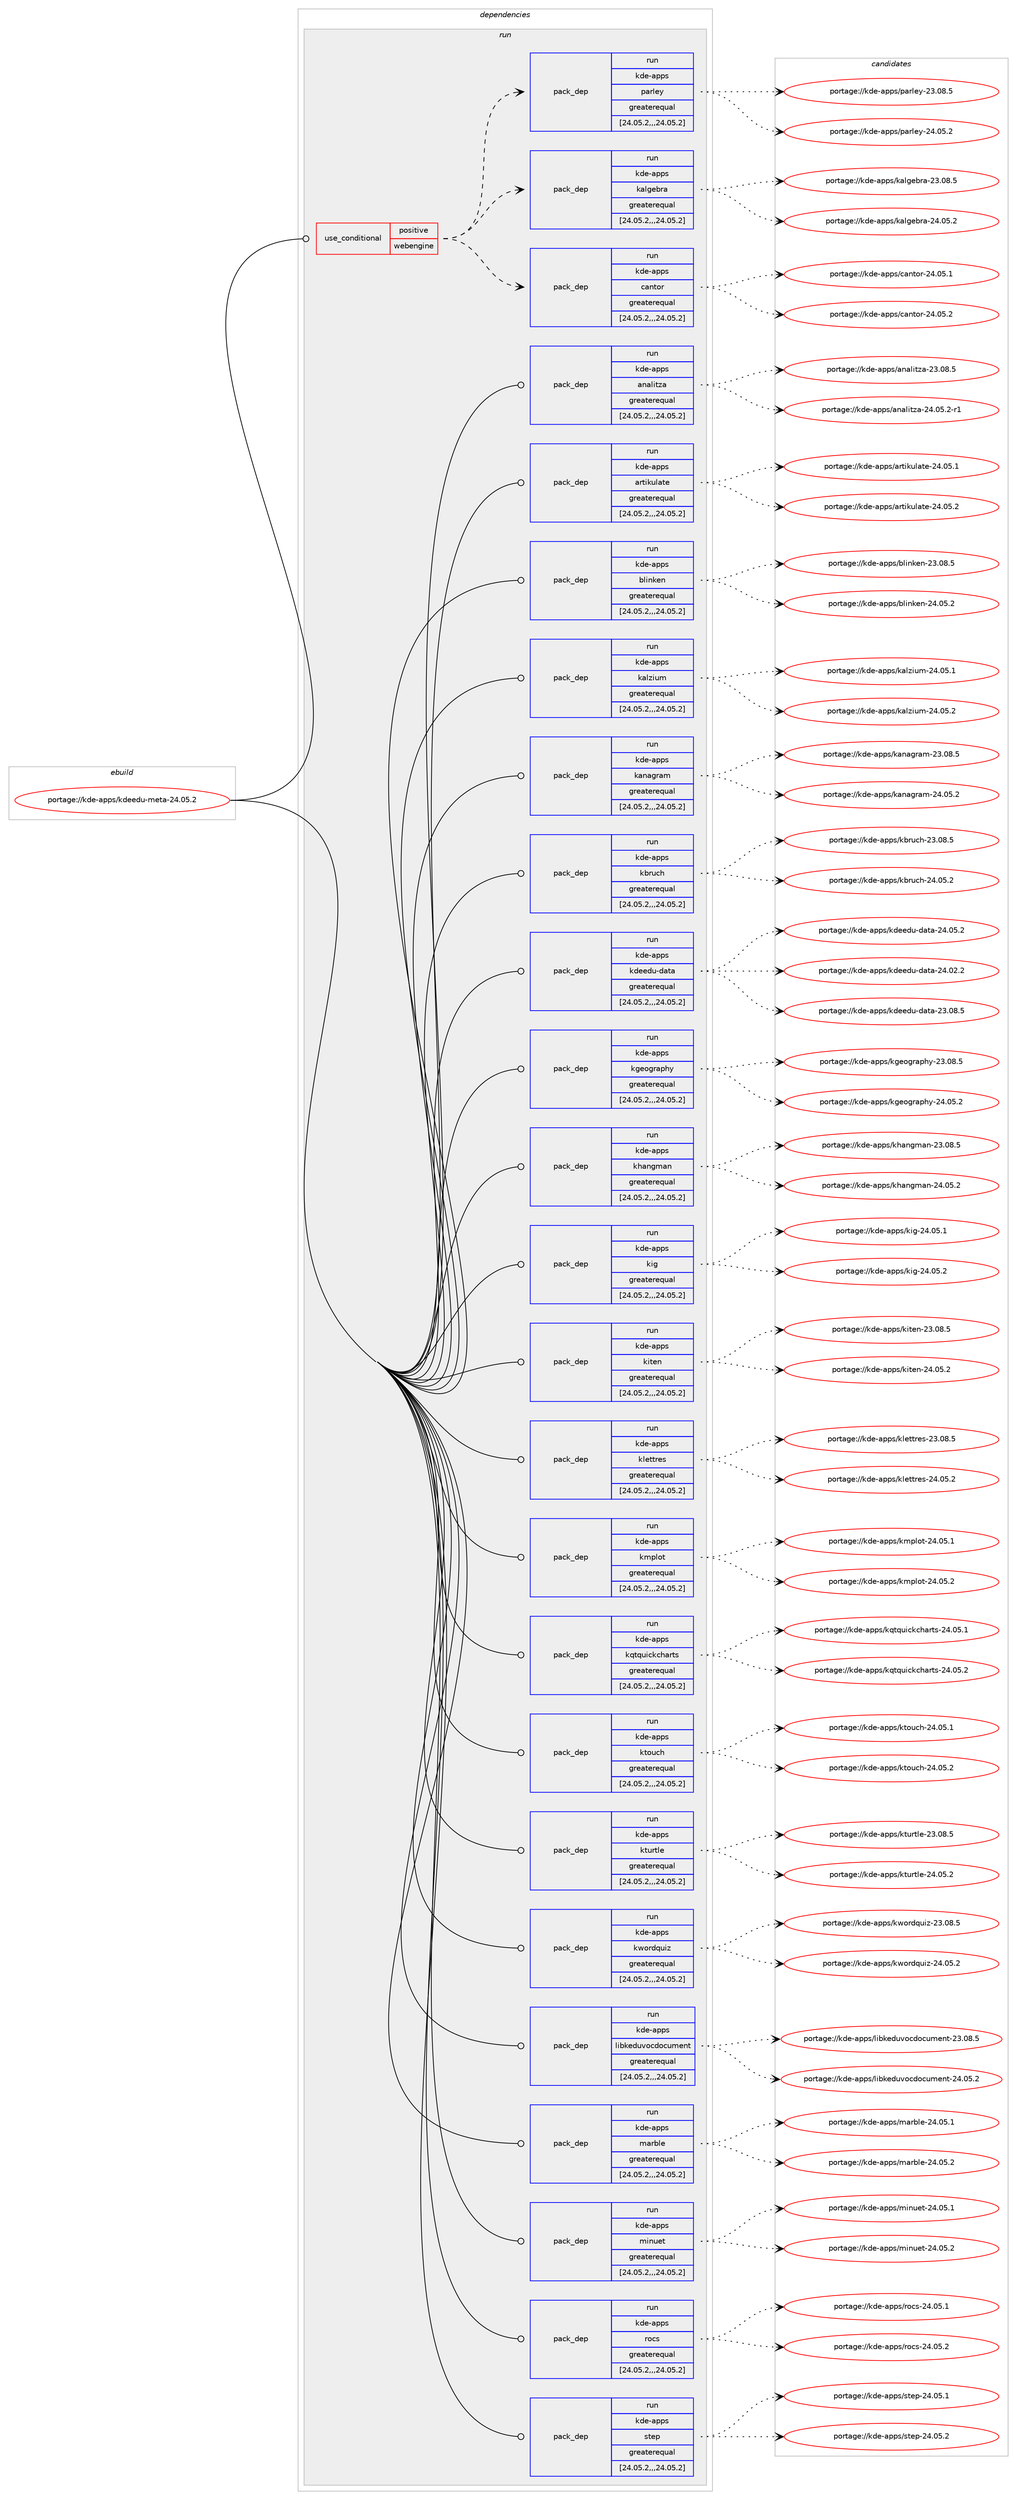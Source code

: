 digraph prolog {

# *************
# Graph options
# *************

newrank=true;
concentrate=true;
compound=true;
graph [rankdir=LR,fontname=Helvetica,fontsize=10,ranksep=1.5];#, ranksep=2.5, nodesep=0.2];
edge  [arrowhead=vee];
node  [fontname=Helvetica,fontsize=10];

# **********
# The ebuild
# **********

subgraph cluster_leftcol {
color=gray;
label=<<i>ebuild</i>>;
id [label="portage://kde-apps/kdeedu-meta-24.05.2", color=red, width=4, href="../kde-apps/kdeedu-meta-24.05.2.svg"];
}

# ****************
# The dependencies
# ****************

subgraph cluster_midcol {
color=gray;
label=<<i>dependencies</i>>;
subgraph cluster_compile {
fillcolor="#eeeeee";
style=filled;
label=<<i>compile</i>>;
}
subgraph cluster_compileandrun {
fillcolor="#eeeeee";
style=filled;
label=<<i>compile and run</i>>;
}
subgraph cluster_run {
fillcolor="#eeeeee";
style=filled;
label=<<i>run</i>>;
subgraph cond67210 {
dependency252018 [label=<<TABLE BORDER="0" CELLBORDER="1" CELLSPACING="0" CELLPADDING="4"><TR><TD ROWSPAN="3" CELLPADDING="10">use_conditional</TD></TR><TR><TD>positive</TD></TR><TR><TD>webengine</TD></TR></TABLE>>, shape=none, color=red];
subgraph pack183041 {
dependency252019 [label=<<TABLE BORDER="0" CELLBORDER="1" CELLSPACING="0" CELLPADDING="4" WIDTH="220"><TR><TD ROWSPAN="6" CELLPADDING="30">pack_dep</TD></TR><TR><TD WIDTH="110">run</TD></TR><TR><TD>kde-apps</TD></TR><TR><TD>cantor</TD></TR><TR><TD>greaterequal</TD></TR><TR><TD>[24.05.2,,,24.05.2]</TD></TR></TABLE>>, shape=none, color=blue];
}
dependency252018:e -> dependency252019:w [weight=20,style="dashed",arrowhead="vee"];
subgraph pack183042 {
dependency252020 [label=<<TABLE BORDER="0" CELLBORDER="1" CELLSPACING="0" CELLPADDING="4" WIDTH="220"><TR><TD ROWSPAN="6" CELLPADDING="30">pack_dep</TD></TR><TR><TD WIDTH="110">run</TD></TR><TR><TD>kde-apps</TD></TR><TR><TD>kalgebra</TD></TR><TR><TD>greaterequal</TD></TR><TR><TD>[24.05.2,,,24.05.2]</TD></TR></TABLE>>, shape=none, color=blue];
}
dependency252018:e -> dependency252020:w [weight=20,style="dashed",arrowhead="vee"];
subgraph pack183043 {
dependency252021 [label=<<TABLE BORDER="0" CELLBORDER="1" CELLSPACING="0" CELLPADDING="4" WIDTH="220"><TR><TD ROWSPAN="6" CELLPADDING="30">pack_dep</TD></TR><TR><TD WIDTH="110">run</TD></TR><TR><TD>kde-apps</TD></TR><TR><TD>parley</TD></TR><TR><TD>greaterequal</TD></TR><TR><TD>[24.05.2,,,24.05.2]</TD></TR></TABLE>>, shape=none, color=blue];
}
dependency252018:e -> dependency252021:w [weight=20,style="dashed",arrowhead="vee"];
}
id:e -> dependency252018:w [weight=20,style="solid",arrowhead="odot"];
subgraph pack183044 {
dependency252022 [label=<<TABLE BORDER="0" CELLBORDER="1" CELLSPACING="0" CELLPADDING="4" WIDTH="220"><TR><TD ROWSPAN="6" CELLPADDING="30">pack_dep</TD></TR><TR><TD WIDTH="110">run</TD></TR><TR><TD>kde-apps</TD></TR><TR><TD>analitza</TD></TR><TR><TD>greaterequal</TD></TR><TR><TD>[24.05.2,,,24.05.2]</TD></TR></TABLE>>, shape=none, color=blue];
}
id:e -> dependency252022:w [weight=20,style="solid",arrowhead="odot"];
subgraph pack183045 {
dependency252023 [label=<<TABLE BORDER="0" CELLBORDER="1" CELLSPACING="0" CELLPADDING="4" WIDTH="220"><TR><TD ROWSPAN="6" CELLPADDING="30">pack_dep</TD></TR><TR><TD WIDTH="110">run</TD></TR><TR><TD>kde-apps</TD></TR><TR><TD>artikulate</TD></TR><TR><TD>greaterequal</TD></TR><TR><TD>[24.05.2,,,24.05.2]</TD></TR></TABLE>>, shape=none, color=blue];
}
id:e -> dependency252023:w [weight=20,style="solid",arrowhead="odot"];
subgraph pack183046 {
dependency252024 [label=<<TABLE BORDER="0" CELLBORDER="1" CELLSPACING="0" CELLPADDING="4" WIDTH="220"><TR><TD ROWSPAN="6" CELLPADDING="30">pack_dep</TD></TR><TR><TD WIDTH="110">run</TD></TR><TR><TD>kde-apps</TD></TR><TR><TD>blinken</TD></TR><TR><TD>greaterequal</TD></TR><TR><TD>[24.05.2,,,24.05.2]</TD></TR></TABLE>>, shape=none, color=blue];
}
id:e -> dependency252024:w [weight=20,style="solid",arrowhead="odot"];
subgraph pack183047 {
dependency252025 [label=<<TABLE BORDER="0" CELLBORDER="1" CELLSPACING="0" CELLPADDING="4" WIDTH="220"><TR><TD ROWSPAN="6" CELLPADDING="30">pack_dep</TD></TR><TR><TD WIDTH="110">run</TD></TR><TR><TD>kde-apps</TD></TR><TR><TD>kalzium</TD></TR><TR><TD>greaterequal</TD></TR><TR><TD>[24.05.2,,,24.05.2]</TD></TR></TABLE>>, shape=none, color=blue];
}
id:e -> dependency252025:w [weight=20,style="solid",arrowhead="odot"];
subgraph pack183048 {
dependency252026 [label=<<TABLE BORDER="0" CELLBORDER="1" CELLSPACING="0" CELLPADDING="4" WIDTH="220"><TR><TD ROWSPAN="6" CELLPADDING="30">pack_dep</TD></TR><TR><TD WIDTH="110">run</TD></TR><TR><TD>kde-apps</TD></TR><TR><TD>kanagram</TD></TR><TR><TD>greaterequal</TD></TR><TR><TD>[24.05.2,,,24.05.2]</TD></TR></TABLE>>, shape=none, color=blue];
}
id:e -> dependency252026:w [weight=20,style="solid",arrowhead="odot"];
subgraph pack183049 {
dependency252027 [label=<<TABLE BORDER="0" CELLBORDER="1" CELLSPACING="0" CELLPADDING="4" WIDTH="220"><TR><TD ROWSPAN="6" CELLPADDING="30">pack_dep</TD></TR><TR><TD WIDTH="110">run</TD></TR><TR><TD>kde-apps</TD></TR><TR><TD>kbruch</TD></TR><TR><TD>greaterequal</TD></TR><TR><TD>[24.05.2,,,24.05.2]</TD></TR></TABLE>>, shape=none, color=blue];
}
id:e -> dependency252027:w [weight=20,style="solid",arrowhead="odot"];
subgraph pack183050 {
dependency252028 [label=<<TABLE BORDER="0" CELLBORDER="1" CELLSPACING="0" CELLPADDING="4" WIDTH="220"><TR><TD ROWSPAN="6" CELLPADDING="30">pack_dep</TD></TR><TR><TD WIDTH="110">run</TD></TR><TR><TD>kde-apps</TD></TR><TR><TD>kdeedu-data</TD></TR><TR><TD>greaterequal</TD></TR><TR><TD>[24.05.2,,,24.05.2]</TD></TR></TABLE>>, shape=none, color=blue];
}
id:e -> dependency252028:w [weight=20,style="solid",arrowhead="odot"];
subgraph pack183051 {
dependency252029 [label=<<TABLE BORDER="0" CELLBORDER="1" CELLSPACING="0" CELLPADDING="4" WIDTH="220"><TR><TD ROWSPAN="6" CELLPADDING="30">pack_dep</TD></TR><TR><TD WIDTH="110">run</TD></TR><TR><TD>kde-apps</TD></TR><TR><TD>kgeography</TD></TR><TR><TD>greaterequal</TD></TR><TR><TD>[24.05.2,,,24.05.2]</TD></TR></TABLE>>, shape=none, color=blue];
}
id:e -> dependency252029:w [weight=20,style="solid",arrowhead="odot"];
subgraph pack183052 {
dependency252030 [label=<<TABLE BORDER="0" CELLBORDER="1" CELLSPACING="0" CELLPADDING="4" WIDTH="220"><TR><TD ROWSPAN="6" CELLPADDING="30">pack_dep</TD></TR><TR><TD WIDTH="110">run</TD></TR><TR><TD>kde-apps</TD></TR><TR><TD>khangman</TD></TR><TR><TD>greaterequal</TD></TR><TR><TD>[24.05.2,,,24.05.2]</TD></TR></TABLE>>, shape=none, color=blue];
}
id:e -> dependency252030:w [weight=20,style="solid",arrowhead="odot"];
subgraph pack183053 {
dependency252031 [label=<<TABLE BORDER="0" CELLBORDER="1" CELLSPACING="0" CELLPADDING="4" WIDTH="220"><TR><TD ROWSPAN="6" CELLPADDING="30">pack_dep</TD></TR><TR><TD WIDTH="110">run</TD></TR><TR><TD>kde-apps</TD></TR><TR><TD>kig</TD></TR><TR><TD>greaterequal</TD></TR><TR><TD>[24.05.2,,,24.05.2]</TD></TR></TABLE>>, shape=none, color=blue];
}
id:e -> dependency252031:w [weight=20,style="solid",arrowhead="odot"];
subgraph pack183054 {
dependency252032 [label=<<TABLE BORDER="0" CELLBORDER="1" CELLSPACING="0" CELLPADDING="4" WIDTH="220"><TR><TD ROWSPAN="6" CELLPADDING="30">pack_dep</TD></TR><TR><TD WIDTH="110">run</TD></TR><TR><TD>kde-apps</TD></TR><TR><TD>kiten</TD></TR><TR><TD>greaterequal</TD></TR><TR><TD>[24.05.2,,,24.05.2]</TD></TR></TABLE>>, shape=none, color=blue];
}
id:e -> dependency252032:w [weight=20,style="solid",arrowhead="odot"];
subgraph pack183055 {
dependency252033 [label=<<TABLE BORDER="0" CELLBORDER="1" CELLSPACING="0" CELLPADDING="4" WIDTH="220"><TR><TD ROWSPAN="6" CELLPADDING="30">pack_dep</TD></TR><TR><TD WIDTH="110">run</TD></TR><TR><TD>kde-apps</TD></TR><TR><TD>klettres</TD></TR><TR><TD>greaterequal</TD></TR><TR><TD>[24.05.2,,,24.05.2]</TD></TR></TABLE>>, shape=none, color=blue];
}
id:e -> dependency252033:w [weight=20,style="solid",arrowhead="odot"];
subgraph pack183056 {
dependency252034 [label=<<TABLE BORDER="0" CELLBORDER="1" CELLSPACING="0" CELLPADDING="4" WIDTH="220"><TR><TD ROWSPAN="6" CELLPADDING="30">pack_dep</TD></TR><TR><TD WIDTH="110">run</TD></TR><TR><TD>kde-apps</TD></TR><TR><TD>kmplot</TD></TR><TR><TD>greaterequal</TD></TR><TR><TD>[24.05.2,,,24.05.2]</TD></TR></TABLE>>, shape=none, color=blue];
}
id:e -> dependency252034:w [weight=20,style="solid",arrowhead="odot"];
subgraph pack183057 {
dependency252035 [label=<<TABLE BORDER="0" CELLBORDER="1" CELLSPACING="0" CELLPADDING="4" WIDTH="220"><TR><TD ROWSPAN="6" CELLPADDING="30">pack_dep</TD></TR><TR><TD WIDTH="110">run</TD></TR><TR><TD>kde-apps</TD></TR><TR><TD>kqtquickcharts</TD></TR><TR><TD>greaterequal</TD></TR><TR><TD>[24.05.2,,,24.05.2]</TD></TR></TABLE>>, shape=none, color=blue];
}
id:e -> dependency252035:w [weight=20,style="solid",arrowhead="odot"];
subgraph pack183058 {
dependency252036 [label=<<TABLE BORDER="0" CELLBORDER="1" CELLSPACING="0" CELLPADDING="4" WIDTH="220"><TR><TD ROWSPAN="6" CELLPADDING="30">pack_dep</TD></TR><TR><TD WIDTH="110">run</TD></TR><TR><TD>kde-apps</TD></TR><TR><TD>ktouch</TD></TR><TR><TD>greaterequal</TD></TR><TR><TD>[24.05.2,,,24.05.2]</TD></TR></TABLE>>, shape=none, color=blue];
}
id:e -> dependency252036:w [weight=20,style="solid",arrowhead="odot"];
subgraph pack183059 {
dependency252037 [label=<<TABLE BORDER="0" CELLBORDER="1" CELLSPACING="0" CELLPADDING="4" WIDTH="220"><TR><TD ROWSPAN="6" CELLPADDING="30">pack_dep</TD></TR><TR><TD WIDTH="110">run</TD></TR><TR><TD>kde-apps</TD></TR><TR><TD>kturtle</TD></TR><TR><TD>greaterequal</TD></TR><TR><TD>[24.05.2,,,24.05.2]</TD></TR></TABLE>>, shape=none, color=blue];
}
id:e -> dependency252037:w [weight=20,style="solid",arrowhead="odot"];
subgraph pack183060 {
dependency252038 [label=<<TABLE BORDER="0" CELLBORDER="1" CELLSPACING="0" CELLPADDING="4" WIDTH="220"><TR><TD ROWSPAN="6" CELLPADDING="30">pack_dep</TD></TR><TR><TD WIDTH="110">run</TD></TR><TR><TD>kde-apps</TD></TR><TR><TD>kwordquiz</TD></TR><TR><TD>greaterequal</TD></TR><TR><TD>[24.05.2,,,24.05.2]</TD></TR></TABLE>>, shape=none, color=blue];
}
id:e -> dependency252038:w [weight=20,style="solid",arrowhead="odot"];
subgraph pack183061 {
dependency252039 [label=<<TABLE BORDER="0" CELLBORDER="1" CELLSPACING="0" CELLPADDING="4" WIDTH="220"><TR><TD ROWSPAN="6" CELLPADDING="30">pack_dep</TD></TR><TR><TD WIDTH="110">run</TD></TR><TR><TD>kde-apps</TD></TR><TR><TD>libkeduvocdocument</TD></TR><TR><TD>greaterequal</TD></TR><TR><TD>[24.05.2,,,24.05.2]</TD></TR></TABLE>>, shape=none, color=blue];
}
id:e -> dependency252039:w [weight=20,style="solid",arrowhead="odot"];
subgraph pack183062 {
dependency252040 [label=<<TABLE BORDER="0" CELLBORDER="1" CELLSPACING="0" CELLPADDING="4" WIDTH="220"><TR><TD ROWSPAN="6" CELLPADDING="30">pack_dep</TD></TR><TR><TD WIDTH="110">run</TD></TR><TR><TD>kde-apps</TD></TR><TR><TD>marble</TD></TR><TR><TD>greaterequal</TD></TR><TR><TD>[24.05.2,,,24.05.2]</TD></TR></TABLE>>, shape=none, color=blue];
}
id:e -> dependency252040:w [weight=20,style="solid",arrowhead="odot"];
subgraph pack183063 {
dependency252041 [label=<<TABLE BORDER="0" CELLBORDER="1" CELLSPACING="0" CELLPADDING="4" WIDTH="220"><TR><TD ROWSPAN="6" CELLPADDING="30">pack_dep</TD></TR><TR><TD WIDTH="110">run</TD></TR><TR><TD>kde-apps</TD></TR><TR><TD>minuet</TD></TR><TR><TD>greaterequal</TD></TR><TR><TD>[24.05.2,,,24.05.2]</TD></TR></TABLE>>, shape=none, color=blue];
}
id:e -> dependency252041:w [weight=20,style="solid",arrowhead="odot"];
subgraph pack183064 {
dependency252042 [label=<<TABLE BORDER="0" CELLBORDER="1" CELLSPACING="0" CELLPADDING="4" WIDTH="220"><TR><TD ROWSPAN="6" CELLPADDING="30">pack_dep</TD></TR><TR><TD WIDTH="110">run</TD></TR><TR><TD>kde-apps</TD></TR><TR><TD>rocs</TD></TR><TR><TD>greaterequal</TD></TR><TR><TD>[24.05.2,,,24.05.2]</TD></TR></TABLE>>, shape=none, color=blue];
}
id:e -> dependency252042:w [weight=20,style="solid",arrowhead="odot"];
subgraph pack183065 {
dependency252043 [label=<<TABLE BORDER="0" CELLBORDER="1" CELLSPACING="0" CELLPADDING="4" WIDTH="220"><TR><TD ROWSPAN="6" CELLPADDING="30">pack_dep</TD></TR><TR><TD WIDTH="110">run</TD></TR><TR><TD>kde-apps</TD></TR><TR><TD>step</TD></TR><TR><TD>greaterequal</TD></TR><TR><TD>[24.05.2,,,24.05.2]</TD></TR></TABLE>>, shape=none, color=blue];
}
id:e -> dependency252043:w [weight=20,style="solid",arrowhead="odot"];
}
}

# **************
# The candidates
# **************

subgraph cluster_choices {
rank=same;
color=gray;
label=<<i>candidates</i>>;

subgraph choice183041 {
color=black;
nodesep=1;
choice10710010145971121121154799971101161111144550524648534650 [label="portage://kde-apps/cantor-24.05.2", color=red, width=4,href="../kde-apps/cantor-24.05.2.svg"];
choice10710010145971121121154799971101161111144550524648534649 [label="portage://kde-apps/cantor-24.05.1", color=red, width=4,href="../kde-apps/cantor-24.05.1.svg"];
dependency252019:e -> choice10710010145971121121154799971101161111144550524648534650:w [style=dotted,weight="100"];
dependency252019:e -> choice10710010145971121121154799971101161111144550524648534649:w [style=dotted,weight="100"];
}
subgraph choice183042 {
color=black;
nodesep=1;
choice1071001014597112112115471079710810310198114974550524648534650 [label="portage://kde-apps/kalgebra-24.05.2", color=red, width=4,href="../kde-apps/kalgebra-24.05.2.svg"];
choice1071001014597112112115471079710810310198114974550514648564653 [label="portage://kde-apps/kalgebra-23.08.5", color=red, width=4,href="../kde-apps/kalgebra-23.08.5.svg"];
dependency252020:e -> choice1071001014597112112115471079710810310198114974550524648534650:w [style=dotted,weight="100"];
dependency252020:e -> choice1071001014597112112115471079710810310198114974550514648564653:w [style=dotted,weight="100"];
}
subgraph choice183043 {
color=black;
nodesep=1;
choice107100101459711211211547112971141081011214550524648534650 [label="portage://kde-apps/parley-24.05.2", color=red, width=4,href="../kde-apps/parley-24.05.2.svg"];
choice107100101459711211211547112971141081011214550514648564653 [label="portage://kde-apps/parley-23.08.5", color=red, width=4,href="../kde-apps/parley-23.08.5.svg"];
dependency252021:e -> choice107100101459711211211547112971141081011214550524648534650:w [style=dotted,weight="100"];
dependency252021:e -> choice107100101459711211211547112971141081011214550514648564653:w [style=dotted,weight="100"];
}
subgraph choice183044 {
color=black;
nodesep=1;
choice10710010145971121121154797110971081051161229745505246485346504511449 [label="portage://kde-apps/analitza-24.05.2-r1", color=red, width=4,href="../kde-apps/analitza-24.05.2-r1.svg"];
choice1071001014597112112115479711097108105116122974550514648564653 [label="portage://kde-apps/analitza-23.08.5", color=red, width=4,href="../kde-apps/analitza-23.08.5.svg"];
dependency252022:e -> choice10710010145971121121154797110971081051161229745505246485346504511449:w [style=dotted,weight="100"];
dependency252022:e -> choice1071001014597112112115479711097108105116122974550514648564653:w [style=dotted,weight="100"];
}
subgraph choice183045 {
color=black;
nodesep=1;
choice10710010145971121121154797114116105107117108971161014550524648534650 [label="portage://kde-apps/artikulate-24.05.2", color=red, width=4,href="../kde-apps/artikulate-24.05.2.svg"];
choice10710010145971121121154797114116105107117108971161014550524648534649 [label="portage://kde-apps/artikulate-24.05.1", color=red, width=4,href="../kde-apps/artikulate-24.05.1.svg"];
dependency252023:e -> choice10710010145971121121154797114116105107117108971161014550524648534650:w [style=dotted,weight="100"];
dependency252023:e -> choice10710010145971121121154797114116105107117108971161014550524648534649:w [style=dotted,weight="100"];
}
subgraph choice183046 {
color=black;
nodesep=1;
choice107100101459711211211547981081051101071011104550524648534650 [label="portage://kde-apps/blinken-24.05.2", color=red, width=4,href="../kde-apps/blinken-24.05.2.svg"];
choice107100101459711211211547981081051101071011104550514648564653 [label="portage://kde-apps/blinken-23.08.5", color=red, width=4,href="../kde-apps/blinken-23.08.5.svg"];
dependency252024:e -> choice107100101459711211211547981081051101071011104550524648534650:w [style=dotted,weight="100"];
dependency252024:e -> choice107100101459711211211547981081051101071011104550514648564653:w [style=dotted,weight="100"];
}
subgraph choice183047 {
color=black;
nodesep=1;
choice107100101459711211211547107971081221051171094550524648534650 [label="portage://kde-apps/kalzium-24.05.2", color=red, width=4,href="../kde-apps/kalzium-24.05.2.svg"];
choice107100101459711211211547107971081221051171094550524648534649 [label="portage://kde-apps/kalzium-24.05.1", color=red, width=4,href="../kde-apps/kalzium-24.05.1.svg"];
dependency252025:e -> choice107100101459711211211547107971081221051171094550524648534650:w [style=dotted,weight="100"];
dependency252025:e -> choice107100101459711211211547107971081221051171094550524648534649:w [style=dotted,weight="100"];
}
subgraph choice183048 {
color=black;
nodesep=1;
choice1071001014597112112115471079711097103114971094550524648534650 [label="portage://kde-apps/kanagram-24.05.2", color=red, width=4,href="../kde-apps/kanagram-24.05.2.svg"];
choice1071001014597112112115471079711097103114971094550514648564653 [label="portage://kde-apps/kanagram-23.08.5", color=red, width=4,href="../kde-apps/kanagram-23.08.5.svg"];
dependency252026:e -> choice1071001014597112112115471079711097103114971094550524648534650:w [style=dotted,weight="100"];
dependency252026:e -> choice1071001014597112112115471079711097103114971094550514648564653:w [style=dotted,weight="100"];
}
subgraph choice183049 {
color=black;
nodesep=1;
choice10710010145971121121154710798114117991044550524648534650 [label="portage://kde-apps/kbruch-24.05.2", color=red, width=4,href="../kde-apps/kbruch-24.05.2.svg"];
choice10710010145971121121154710798114117991044550514648564653 [label="portage://kde-apps/kbruch-23.08.5", color=red, width=4,href="../kde-apps/kbruch-23.08.5.svg"];
dependency252027:e -> choice10710010145971121121154710798114117991044550524648534650:w [style=dotted,weight="100"];
dependency252027:e -> choice10710010145971121121154710798114117991044550514648564653:w [style=dotted,weight="100"];
}
subgraph choice183050 {
color=black;
nodesep=1;
choice1071001014597112112115471071001011011001174510097116974550524648534650 [label="portage://kde-apps/kdeedu-data-24.05.2", color=red, width=4,href="../kde-apps/kdeedu-data-24.05.2.svg"];
choice1071001014597112112115471071001011011001174510097116974550524648504650 [label="portage://kde-apps/kdeedu-data-24.02.2", color=red, width=4,href="../kde-apps/kdeedu-data-24.02.2.svg"];
choice1071001014597112112115471071001011011001174510097116974550514648564653 [label="portage://kde-apps/kdeedu-data-23.08.5", color=red, width=4,href="../kde-apps/kdeedu-data-23.08.5.svg"];
dependency252028:e -> choice1071001014597112112115471071001011011001174510097116974550524648534650:w [style=dotted,weight="100"];
dependency252028:e -> choice1071001014597112112115471071001011011001174510097116974550524648504650:w [style=dotted,weight="100"];
dependency252028:e -> choice1071001014597112112115471071001011011001174510097116974550514648564653:w [style=dotted,weight="100"];
}
subgraph choice183051 {
color=black;
nodesep=1;
choice107100101459711211211547107103101111103114971121041214550524648534650 [label="portage://kde-apps/kgeography-24.05.2", color=red, width=4,href="../kde-apps/kgeography-24.05.2.svg"];
choice107100101459711211211547107103101111103114971121041214550514648564653 [label="portage://kde-apps/kgeography-23.08.5", color=red, width=4,href="../kde-apps/kgeography-23.08.5.svg"];
dependency252029:e -> choice107100101459711211211547107103101111103114971121041214550524648534650:w [style=dotted,weight="100"];
dependency252029:e -> choice107100101459711211211547107103101111103114971121041214550514648564653:w [style=dotted,weight="100"];
}
subgraph choice183052 {
color=black;
nodesep=1;
choice10710010145971121121154710710497110103109971104550524648534650 [label="portage://kde-apps/khangman-24.05.2", color=red, width=4,href="../kde-apps/khangman-24.05.2.svg"];
choice10710010145971121121154710710497110103109971104550514648564653 [label="portage://kde-apps/khangman-23.08.5", color=red, width=4,href="../kde-apps/khangman-23.08.5.svg"];
dependency252030:e -> choice10710010145971121121154710710497110103109971104550524648534650:w [style=dotted,weight="100"];
dependency252030:e -> choice10710010145971121121154710710497110103109971104550514648564653:w [style=dotted,weight="100"];
}
subgraph choice183053 {
color=black;
nodesep=1;
choice1071001014597112112115471071051034550524648534650 [label="portage://kde-apps/kig-24.05.2", color=red, width=4,href="../kde-apps/kig-24.05.2.svg"];
choice1071001014597112112115471071051034550524648534649 [label="portage://kde-apps/kig-24.05.1", color=red, width=4,href="../kde-apps/kig-24.05.1.svg"];
dependency252031:e -> choice1071001014597112112115471071051034550524648534650:w [style=dotted,weight="100"];
dependency252031:e -> choice1071001014597112112115471071051034550524648534649:w [style=dotted,weight="100"];
}
subgraph choice183054 {
color=black;
nodesep=1;
choice1071001014597112112115471071051161011104550524648534650 [label="portage://kde-apps/kiten-24.05.2", color=red, width=4,href="../kde-apps/kiten-24.05.2.svg"];
choice1071001014597112112115471071051161011104550514648564653 [label="portage://kde-apps/kiten-23.08.5", color=red, width=4,href="../kde-apps/kiten-23.08.5.svg"];
dependency252032:e -> choice1071001014597112112115471071051161011104550524648534650:w [style=dotted,weight="100"];
dependency252032:e -> choice1071001014597112112115471071051161011104550514648564653:w [style=dotted,weight="100"];
}
subgraph choice183055 {
color=black;
nodesep=1;
choice1071001014597112112115471071081011161161141011154550524648534650 [label="portage://kde-apps/klettres-24.05.2", color=red, width=4,href="../kde-apps/klettres-24.05.2.svg"];
choice1071001014597112112115471071081011161161141011154550514648564653 [label="portage://kde-apps/klettres-23.08.5", color=red, width=4,href="../kde-apps/klettres-23.08.5.svg"];
dependency252033:e -> choice1071001014597112112115471071081011161161141011154550524648534650:w [style=dotted,weight="100"];
dependency252033:e -> choice1071001014597112112115471071081011161161141011154550514648564653:w [style=dotted,weight="100"];
}
subgraph choice183056 {
color=black;
nodesep=1;
choice1071001014597112112115471071091121081111164550524648534650 [label="portage://kde-apps/kmplot-24.05.2", color=red, width=4,href="../kde-apps/kmplot-24.05.2.svg"];
choice1071001014597112112115471071091121081111164550524648534649 [label="portage://kde-apps/kmplot-24.05.1", color=red, width=4,href="../kde-apps/kmplot-24.05.1.svg"];
dependency252034:e -> choice1071001014597112112115471071091121081111164550524648534650:w [style=dotted,weight="100"];
dependency252034:e -> choice1071001014597112112115471071091121081111164550524648534649:w [style=dotted,weight="100"];
}
subgraph choice183057 {
color=black;
nodesep=1;
choice1071001014597112112115471071131161131171059910799104971141161154550524648534650 [label="portage://kde-apps/kqtquickcharts-24.05.2", color=red, width=4,href="../kde-apps/kqtquickcharts-24.05.2.svg"];
choice1071001014597112112115471071131161131171059910799104971141161154550524648534649 [label="portage://kde-apps/kqtquickcharts-24.05.1", color=red, width=4,href="../kde-apps/kqtquickcharts-24.05.1.svg"];
dependency252035:e -> choice1071001014597112112115471071131161131171059910799104971141161154550524648534650:w [style=dotted,weight="100"];
dependency252035:e -> choice1071001014597112112115471071131161131171059910799104971141161154550524648534649:w [style=dotted,weight="100"];
}
subgraph choice183058 {
color=black;
nodesep=1;
choice107100101459711211211547107116111117991044550524648534650 [label="portage://kde-apps/ktouch-24.05.2", color=red, width=4,href="../kde-apps/ktouch-24.05.2.svg"];
choice107100101459711211211547107116111117991044550524648534649 [label="portage://kde-apps/ktouch-24.05.1", color=red, width=4,href="../kde-apps/ktouch-24.05.1.svg"];
dependency252036:e -> choice107100101459711211211547107116111117991044550524648534650:w [style=dotted,weight="100"];
dependency252036:e -> choice107100101459711211211547107116111117991044550524648534649:w [style=dotted,weight="100"];
}
subgraph choice183059 {
color=black;
nodesep=1;
choice1071001014597112112115471071161171141161081014550524648534650 [label="portage://kde-apps/kturtle-24.05.2", color=red, width=4,href="../kde-apps/kturtle-24.05.2.svg"];
choice1071001014597112112115471071161171141161081014550514648564653 [label="portage://kde-apps/kturtle-23.08.5", color=red, width=4,href="../kde-apps/kturtle-23.08.5.svg"];
dependency252037:e -> choice1071001014597112112115471071161171141161081014550524648534650:w [style=dotted,weight="100"];
dependency252037:e -> choice1071001014597112112115471071161171141161081014550514648564653:w [style=dotted,weight="100"];
}
subgraph choice183060 {
color=black;
nodesep=1;
choice1071001014597112112115471071191111141001131171051224550524648534650 [label="portage://kde-apps/kwordquiz-24.05.2", color=red, width=4,href="../kde-apps/kwordquiz-24.05.2.svg"];
choice1071001014597112112115471071191111141001131171051224550514648564653 [label="portage://kde-apps/kwordquiz-23.08.5", color=red, width=4,href="../kde-apps/kwordquiz-23.08.5.svg"];
dependency252038:e -> choice1071001014597112112115471071191111141001131171051224550524648534650:w [style=dotted,weight="100"];
dependency252038:e -> choice1071001014597112112115471071191111141001131171051224550514648564653:w [style=dotted,weight="100"];
}
subgraph choice183061 {
color=black;
nodesep=1;
choice1071001014597112112115471081059810710110011711811199100111991171091011101164550524648534650 [label="portage://kde-apps/libkeduvocdocument-24.05.2", color=red, width=4,href="../kde-apps/libkeduvocdocument-24.05.2.svg"];
choice1071001014597112112115471081059810710110011711811199100111991171091011101164550514648564653 [label="portage://kde-apps/libkeduvocdocument-23.08.5", color=red, width=4,href="../kde-apps/libkeduvocdocument-23.08.5.svg"];
dependency252039:e -> choice1071001014597112112115471081059810710110011711811199100111991171091011101164550524648534650:w [style=dotted,weight="100"];
dependency252039:e -> choice1071001014597112112115471081059810710110011711811199100111991171091011101164550514648564653:w [style=dotted,weight="100"];
}
subgraph choice183062 {
color=black;
nodesep=1;
choice10710010145971121121154710997114981081014550524648534650 [label="portage://kde-apps/marble-24.05.2", color=red, width=4,href="../kde-apps/marble-24.05.2.svg"];
choice10710010145971121121154710997114981081014550524648534649 [label="portage://kde-apps/marble-24.05.1", color=red, width=4,href="../kde-apps/marble-24.05.1.svg"];
dependency252040:e -> choice10710010145971121121154710997114981081014550524648534650:w [style=dotted,weight="100"];
dependency252040:e -> choice10710010145971121121154710997114981081014550524648534649:w [style=dotted,weight="100"];
}
subgraph choice183063 {
color=black;
nodesep=1;
choice1071001014597112112115471091051101171011164550524648534650 [label="portage://kde-apps/minuet-24.05.2", color=red, width=4,href="../kde-apps/minuet-24.05.2.svg"];
choice1071001014597112112115471091051101171011164550524648534649 [label="portage://kde-apps/minuet-24.05.1", color=red, width=4,href="../kde-apps/minuet-24.05.1.svg"];
dependency252041:e -> choice1071001014597112112115471091051101171011164550524648534650:w [style=dotted,weight="100"];
dependency252041:e -> choice1071001014597112112115471091051101171011164550524648534649:w [style=dotted,weight="100"];
}
subgraph choice183064 {
color=black;
nodesep=1;
choice107100101459711211211547114111991154550524648534650 [label="portage://kde-apps/rocs-24.05.2", color=red, width=4,href="../kde-apps/rocs-24.05.2.svg"];
choice107100101459711211211547114111991154550524648534649 [label="portage://kde-apps/rocs-24.05.1", color=red, width=4,href="../kde-apps/rocs-24.05.1.svg"];
dependency252042:e -> choice107100101459711211211547114111991154550524648534650:w [style=dotted,weight="100"];
dependency252042:e -> choice107100101459711211211547114111991154550524648534649:w [style=dotted,weight="100"];
}
subgraph choice183065 {
color=black;
nodesep=1;
choice1071001014597112112115471151161011124550524648534650 [label="portage://kde-apps/step-24.05.2", color=red, width=4,href="../kde-apps/step-24.05.2.svg"];
choice1071001014597112112115471151161011124550524648534649 [label="portage://kde-apps/step-24.05.1", color=red, width=4,href="../kde-apps/step-24.05.1.svg"];
dependency252043:e -> choice1071001014597112112115471151161011124550524648534650:w [style=dotted,weight="100"];
dependency252043:e -> choice1071001014597112112115471151161011124550524648534649:w [style=dotted,weight="100"];
}
}

}
